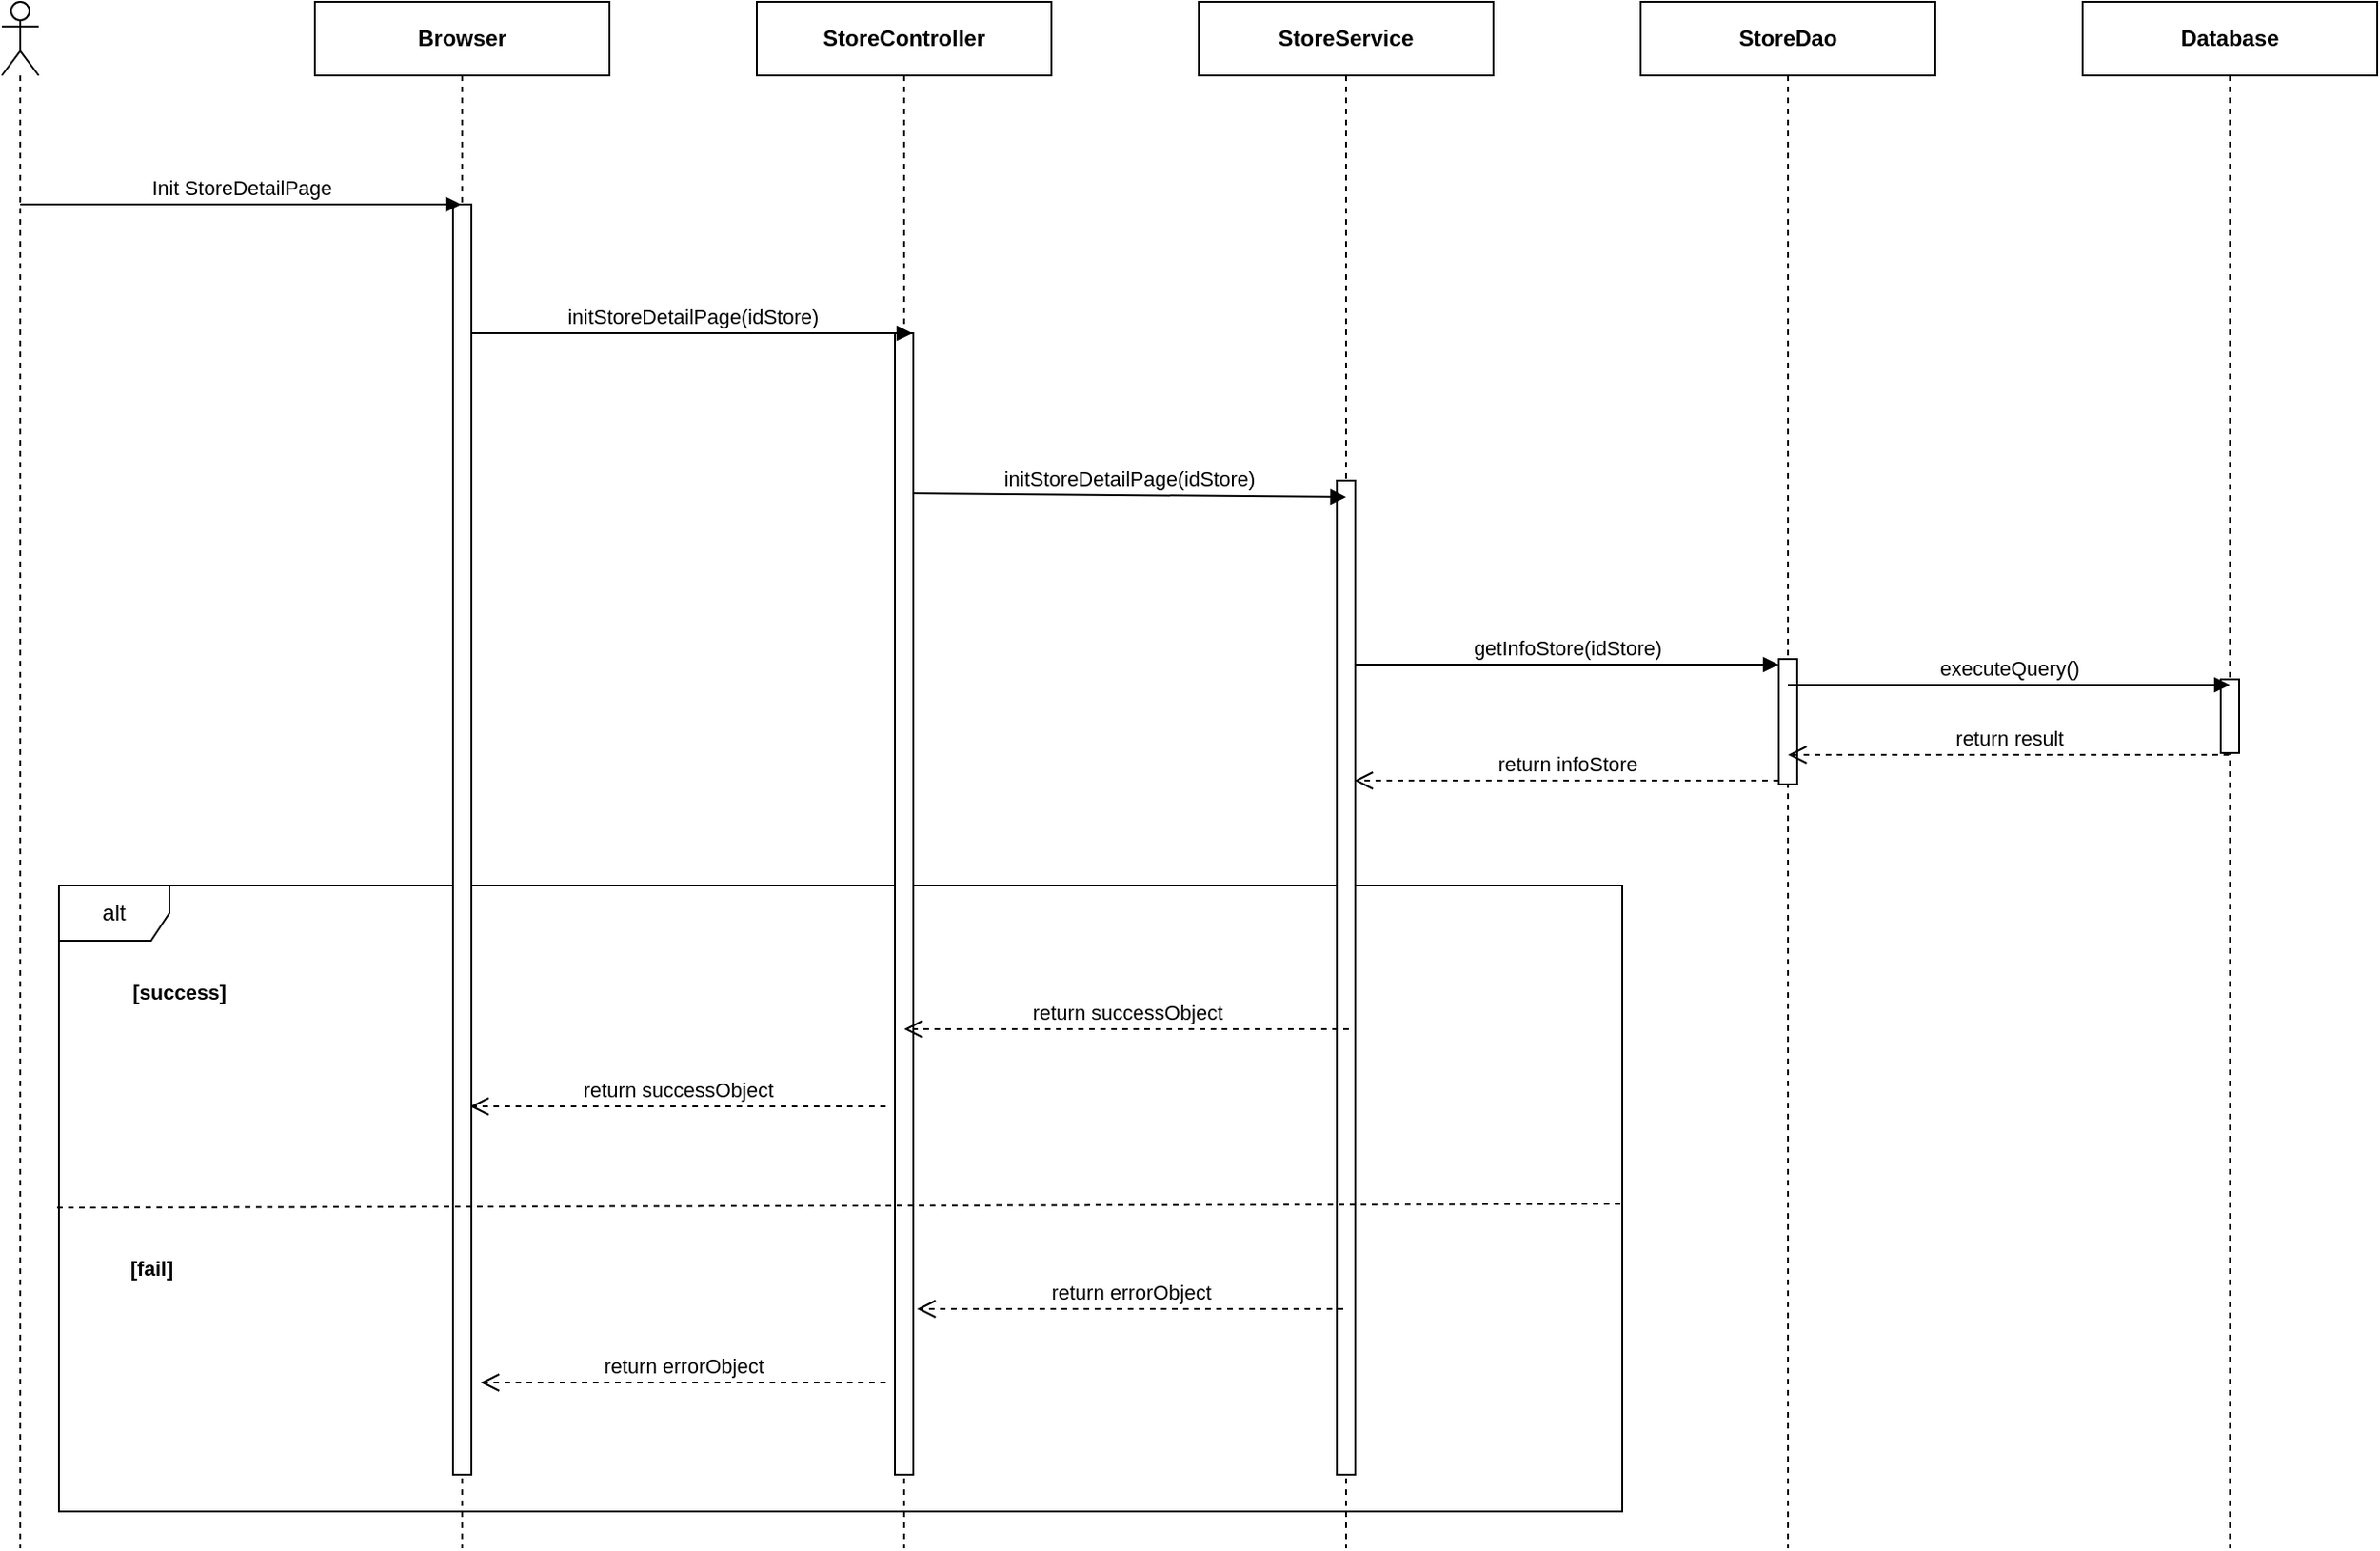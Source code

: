 <mxfile version="14.4.3" type="device" pages="4"><diagram id="pxAPyZuH0A7tJTUks34P" name="Ev01"><mxGraphModel dx="1346" dy="748" grid="1" gridSize="10" guides="1" tooltips="1" connect="1" arrows="1" fold="1" page="1" pageScale="1" pageWidth="850" pageHeight="1100" math="0" shadow="0"><root><mxCell id="0"/><mxCell id="1" parent="0"/><mxCell id="wc6Odhm6PtXpaWEJofkw-1" value="alt" style="shape=umlFrame;whiteSpace=wrap;html=1;" parent="1" vertex="1"><mxGeometry x="341.02" y="560" width="848.98" height="340" as="geometry"/></mxCell><mxCell id="2f_CRd-rj9Xghr50PK_8-1" value="" style="shape=umlLifeline;participant=umlActor;perimeter=lifelinePerimeter;whiteSpace=wrap;html=1;container=1;collapsible=0;recursiveResize=0;verticalAlign=top;spacingTop=36;outlineConnect=0;" parent="1" vertex="1"><mxGeometry x="310" y="80" width="20" height="840" as="geometry"/></mxCell><mxCell id="2f_CRd-rj9Xghr50PK_8-2" value="&lt;b&gt;Browser&lt;/b&gt;" style="shape=umlLifeline;perimeter=lifelinePerimeter;whiteSpace=wrap;html=1;container=1;collapsible=0;recursiveResize=0;outlineConnect=0;" parent="1" vertex="1"><mxGeometry x="480" y="80" width="160" height="840" as="geometry"/></mxCell><mxCell id="2f_CRd-rj9Xghr50PK_8-3" value="" style="html=1;points=[];perimeter=orthogonalPerimeter;" parent="2f_CRd-rj9Xghr50PK_8-2" vertex="1"><mxGeometry x="75" y="110" width="10" height="690" as="geometry"/></mxCell><mxCell id="2f_CRd-rj9Xghr50PK_8-4" value="&lt;b&gt;StoreDao&lt;/b&gt;" style="shape=umlLifeline;perimeter=lifelinePerimeter;whiteSpace=wrap;html=1;container=1;collapsible=0;recursiveResize=0;outlineConnect=0;" parent="1" vertex="1"><mxGeometry x="1200" y="80" width="160" height="840" as="geometry"/></mxCell><mxCell id="2f_CRd-rj9Xghr50PK_8-5" value="" style="html=1;points=[];perimeter=orthogonalPerimeter;" parent="2f_CRd-rj9Xghr50PK_8-4" vertex="1"><mxGeometry x="75" y="357" width="10" height="68" as="geometry"/></mxCell><mxCell id="2f_CRd-rj9Xghr50PK_8-26" value="getInfoStore(idStore)" style="html=1;verticalAlign=bottom;endArrow=block;entryX=0;entryY=0;" parent="2f_CRd-rj9Xghr50PK_8-4" edge="1"><mxGeometry relative="1" as="geometry"><mxPoint x="-155.5" y="360" as="sourcePoint"/><mxPoint x="75" y="360" as="targetPoint"/></mxGeometry></mxCell><mxCell id="2f_CRd-rj9Xghr50PK_8-27" value="return infoStore" style="html=1;verticalAlign=bottom;endArrow=open;dashed=1;endSize=8;exitX=0;exitY=0.95;" parent="2f_CRd-rj9Xghr50PK_8-4" edge="1"><mxGeometry relative="1" as="geometry"><mxPoint x="-155.5" y="423.0" as="targetPoint"/><mxPoint x="75" y="423" as="sourcePoint"/></mxGeometry></mxCell><mxCell id="2f_CRd-rj9Xghr50PK_8-6" value="&lt;b&gt;Store&lt;/b&gt;&lt;b&gt;Service&lt;/b&gt;" style="shape=umlLifeline;perimeter=lifelinePerimeter;whiteSpace=wrap;html=1;container=1;collapsible=0;recursiveResize=0;outlineConnect=0;" parent="1" vertex="1"><mxGeometry x="960" y="80" width="160" height="840" as="geometry"/></mxCell><mxCell id="2f_CRd-rj9Xghr50PK_8-7" value="" style="html=1;points=[];perimeter=orthogonalPerimeter;" parent="2f_CRd-rj9Xghr50PK_8-6" vertex="1"><mxGeometry x="75" y="260" width="10" height="540" as="geometry"/></mxCell><mxCell id="2f_CRd-rj9Xghr50PK_8-8" value="&lt;b&gt;StoreController&lt;/b&gt;" style="shape=umlLifeline;perimeter=lifelinePerimeter;whiteSpace=wrap;html=1;container=1;collapsible=0;recursiveResize=0;outlineConnect=0;" parent="1" vertex="1"><mxGeometry x="720" y="80" width="160" height="840" as="geometry"/></mxCell><mxCell id="2f_CRd-rj9Xghr50PK_8-9" value="" style="html=1;points=[];perimeter=orthogonalPerimeter;" parent="2f_CRd-rj9Xghr50PK_8-8" vertex="1"><mxGeometry x="75" y="180" width="10" height="620" as="geometry"/></mxCell><mxCell id="2f_CRd-rj9Xghr50PK_8-12" value="Init StoreDetailPage" style="html=1;verticalAlign=bottom;endArrow=block;" parent="1" target="2f_CRd-rj9Xghr50PK_8-2" edge="1"><mxGeometry width="80" relative="1" as="geometry"><mxPoint x="320" y="190" as="sourcePoint"/><mxPoint x="400" y="190" as="targetPoint"/></mxGeometry></mxCell><mxCell id="2f_CRd-rj9Xghr50PK_8-13" value="initStoreDetailPage(idStore)" style="html=1;verticalAlign=bottom;endArrow=block;" parent="1" edge="1"><mxGeometry width="80" relative="1" as="geometry"><mxPoint x="565" y="260.0" as="sourcePoint"/><mxPoint x="804.5" y="260.0" as="targetPoint"/></mxGeometry></mxCell><mxCell id="2f_CRd-rj9Xghr50PK_8-14" value="initStoreDetailPage(idStore)" style="html=1;verticalAlign=bottom;endArrow=block;" parent="1" edge="1"><mxGeometry relative="1" as="geometry"><mxPoint x="805" y="347.0" as="sourcePoint"/><mxPoint x="1040" y="349" as="targetPoint"/></mxGeometry></mxCell><mxCell id="LEzhXwrcYxAL3WLPRNNw-1" value="&lt;b&gt;Database&lt;/b&gt;" style="shape=umlLifeline;perimeter=lifelinePerimeter;whiteSpace=wrap;html=1;container=1;collapsible=0;recursiveResize=0;outlineConnect=0;" parent="1" vertex="1"><mxGeometry x="1440" y="80" width="160" height="840" as="geometry"/></mxCell><mxCell id="LEzhXwrcYxAL3WLPRNNw-2" value="" style="html=1;points=[];perimeter=orthogonalPerimeter;" parent="LEzhXwrcYxAL3WLPRNNw-1" vertex="1"><mxGeometry x="75" y="368" width="10" height="40" as="geometry"/></mxCell><mxCell id="LEzhXwrcYxAL3WLPRNNw-3" value="executeQuery()" style="html=1;verticalAlign=bottom;endArrow=block;" parent="1" edge="1"><mxGeometry relative="1" as="geometry"><mxPoint x="1280" y="451" as="sourcePoint"/><mxPoint x="1520" y="451" as="targetPoint"/></mxGeometry></mxCell><mxCell id="LEzhXwrcYxAL3WLPRNNw-4" value="return result" style="html=1;verticalAlign=bottom;endArrow=open;dashed=1;endSize=8;" parent="1" edge="1"><mxGeometry relative="1" as="geometry"><mxPoint x="1280" y="489" as="targetPoint"/><mxPoint x="1519.5" y="489" as="sourcePoint"/></mxGeometry></mxCell><mxCell id="wc6Odhm6PtXpaWEJofkw-2" value="&lt;span style=&quot;font-size: 11px ; background-color: rgb(255 , 255 , 255)&quot;&gt;&lt;b&gt;[success]&lt;/b&gt;&lt;/span&gt;" style="text;html=1;align=center;verticalAlign=middle;resizable=0;points=[];autosize=1;" parent="1" vertex="1"><mxGeometry x="371.02" y="608" width="70" height="20" as="geometry"/></mxCell><mxCell id="wc6Odhm6PtXpaWEJofkw-3" value="&lt;span style=&quot;font-size: 11px ; background-color: rgb(255 , 255 , 255)&quot;&gt;&lt;b&gt;[fail]&lt;/b&gt;&lt;/span&gt;" style="text;html=1;align=center;verticalAlign=middle;resizable=0;points=[];autosize=1;" parent="1" vertex="1"><mxGeometry x="371.02" y="758" width="40" height="20" as="geometry"/></mxCell><mxCell id="wc6Odhm6PtXpaWEJofkw-4" value="return errorObject" style="html=1;verticalAlign=bottom;endArrow=open;dashed=1;endSize=8;" parent="1" edge="1"><mxGeometry relative="1" as="geometry"><mxPoint x="570" y="830" as="targetPoint"/><mxPoint x="790" y="830" as="sourcePoint"/></mxGeometry></mxCell><mxCell id="wc6Odhm6PtXpaWEJofkw-5" value="return successObject" style="html=1;verticalAlign=bottom;endArrow=open;dashed=1;endSize=8;" parent="1" edge="1"><mxGeometry relative="1" as="geometry"><mxPoint x="564.25" y="680.0" as="targetPoint"/><mxPoint x="790" y="680" as="sourcePoint"/></mxGeometry></mxCell><mxCell id="wc6Odhm6PtXpaWEJofkw-6" value="return successObject" style="html=1;verticalAlign=bottom;endArrow=open;dashed=1;endSize=8;" parent="1" edge="1"><mxGeometry relative="1" as="geometry"><mxPoint x="800" y="638.0" as="targetPoint"/><mxPoint x="1041.5" y="638.0" as="sourcePoint"/></mxGeometry></mxCell><mxCell id="wc6Odhm6PtXpaWEJofkw-7" value="return errorObject" style="html=1;verticalAlign=bottom;endArrow=open;dashed=1;endSize=8;" parent="1" edge="1"><mxGeometry relative="1" as="geometry"><mxPoint x="807" y="790" as="targetPoint"/><mxPoint x="1038.5" y="790.0" as="sourcePoint"/></mxGeometry></mxCell><mxCell id="wc6Odhm6PtXpaWEJofkw-8" value="" style="endArrow=none;dashed=1;html=1;exitX=-0.001;exitY=0.303;exitDx=0;exitDy=0;exitPerimeter=0;" parent="1" edge="1"><mxGeometry width="50" height="50" relative="1" as="geometry"><mxPoint x="340" y="735.02" as="sourcePoint"/><mxPoint x="1190" y="733" as="targetPoint"/></mxGeometry></mxCell></root></mxGraphModel></diagram><diagram id="235r8u7hTp9czG19Vj2T" name="Ev04"><mxGraphModel dx="1346" dy="748" grid="1" gridSize="10" guides="1" tooltips="1" connect="1" arrows="1" fold="1" page="1" pageScale="1" pageWidth="850" pageHeight="1100" math="0" shadow="0"><root><mxCell id="jZ84Xnv2xqRGQmszmiLB-0"/><mxCell id="jZ84Xnv2xqRGQmszmiLB-1" parent="jZ84Xnv2xqRGQmszmiLB-0"/><mxCell id="jLMNQindmZGo-jj_qUBV-0" value="&lt;b&gt;Database&lt;/b&gt;" style="shape=umlLifeline;perimeter=lifelinePerimeter;whiteSpace=wrap;html=1;container=1;collapsible=0;recursiveResize=0;outlineConnect=0;" parent="jZ84Xnv2xqRGQmszmiLB-1" vertex="1"><mxGeometry x="1440" y="80" width="160" height="1020" as="geometry"/></mxCell><mxCell id="jLMNQindmZGo-jj_qUBV-1" value="" style="html=1;points=[];perimeter=orthogonalPerimeter;" parent="jLMNQindmZGo-jj_qUBV-0" vertex="1"><mxGeometry x="75" y="354" width="10" height="40" as="geometry"/></mxCell><mxCell id="Y7xrWb5esNWNXW7LPQIA-0" value="" style="shape=umlLifeline;participant=umlActor;perimeter=lifelinePerimeter;whiteSpace=wrap;html=1;container=1;collapsible=0;recursiveResize=0;verticalAlign=top;spacingTop=36;outlineConnect=0;" parent="jZ84Xnv2xqRGQmszmiLB-1" vertex="1"><mxGeometry x="310" y="80" width="20" height="1020" as="geometry"/></mxCell><mxCell id="Y7xrWb5esNWNXW7LPQIA-1" value="&lt;b&gt;Browser&lt;/b&gt;" style="shape=umlLifeline;perimeter=lifelinePerimeter;whiteSpace=wrap;html=1;container=1;collapsible=0;recursiveResize=0;outlineConnect=0;" parent="jZ84Xnv2xqRGQmszmiLB-1" vertex="1"><mxGeometry x="480" y="80" width="160" height="1020" as="geometry"/></mxCell><mxCell id="Y7xrWb5esNWNXW7LPQIA-2" value="" style="html=1;points=[];perimeter=orthogonalPerimeter;" parent="Y7xrWb5esNWNXW7LPQIA-1" vertex="1"><mxGeometry x="75" y="110" width="10" height="650" as="geometry"/></mxCell><mxCell id="Y7xrWb5esNWNXW7LPQIA-3" value="&lt;b&gt;:StoreDao&lt;/b&gt;" style="shape=umlLifeline;perimeter=lifelinePerimeter;whiteSpace=wrap;html=1;container=1;collapsible=0;recursiveResize=0;outlineConnect=0;" parent="jZ84Xnv2xqRGQmszmiLB-1" vertex="1"><mxGeometry x="1200" y="80" width="160" height="1020" as="geometry"/></mxCell><mxCell id="Y7xrWb5esNWNXW7LPQIA-4" value="&lt;b&gt;StoreService&lt;/b&gt;" style="shape=umlLifeline;perimeter=lifelinePerimeter;whiteSpace=wrap;html=1;container=1;collapsible=0;recursiveResize=0;outlineConnect=0;" parent="jZ84Xnv2xqRGQmszmiLB-1" vertex="1"><mxGeometry x="960" y="80" width="160" height="1020" as="geometry"/></mxCell><mxCell id="Y7xrWb5esNWNXW7LPQIA-5" value="" style="html=1;points=[];perimeter=orthogonalPerimeter;" parent="Y7xrWb5esNWNXW7LPQIA-4" vertex="1"><mxGeometry x="75" y="220" width="10" height="540" as="geometry"/></mxCell><mxCell id="Y7xrWb5esNWNXW7LPQIA-6" value="&lt;b&gt;StoreController&lt;/b&gt;" style="shape=umlLifeline;perimeter=lifelinePerimeter;whiteSpace=wrap;html=1;container=1;collapsible=0;recursiveResize=0;outlineConnect=0;" parent="jZ84Xnv2xqRGQmszmiLB-1" vertex="1"><mxGeometry x="720" y="80" width="160" height="1020" as="geometry"/></mxCell><mxCell id="Y7xrWb5esNWNXW7LPQIA-7" value="" style="html=1;points=[];perimeter=orthogonalPerimeter;" parent="Y7xrWb5esNWNXW7LPQIA-6" vertex="1"><mxGeometry x="75" y="170" width="10" height="590" as="geometry"/></mxCell><mxCell id="Y7xrWb5esNWNXW7LPQIA-8" value="Click Delete Button" style="html=1;verticalAlign=bottom;endArrow=block;" parent="jZ84Xnv2xqRGQmszmiLB-1" target="Y7xrWb5esNWNXW7LPQIA-1" edge="1"><mxGeometry width="80" relative="1" as="geometry"><mxPoint x="320" y="190" as="sourcePoint"/><mxPoint x="400" y="190" as="targetPoint"/></mxGeometry></mxCell><mxCell id="Y7xrWb5esNWNXW7LPQIA-9" value="deleteStore(idStore)" style="html=1;verticalAlign=bottom;endArrow=block;" parent="jZ84Xnv2xqRGQmszmiLB-1" edge="1"><mxGeometry width="80" relative="1" as="geometry"><mxPoint x="560" y="253" as="sourcePoint"/><mxPoint x="799.5" y="253" as="targetPoint"/></mxGeometry></mxCell><mxCell id="Y7xrWb5esNWNXW7LPQIA-10" value="checkBusinessDeleteStore(idStore)" style="html=1;verticalAlign=bottom;endArrow=block;" parent="jZ84Xnv2xqRGQmszmiLB-1" edge="1"><mxGeometry relative="1" as="geometry"><mxPoint x="805" y="300.0" as="sourcePoint"/><mxPoint x="1040" y="302" as="targetPoint"/></mxGeometry></mxCell><mxCell id="Y7xrWb5esNWNXW7LPQIA-19" value="" style="html=1;points=[];perimeter=orthogonalPerimeter;" parent="jZ84Xnv2xqRGQmszmiLB-1" vertex="1"><mxGeometry x="1040" y="330" width="10" height="40" as="geometry"/></mxCell><mxCell id="Y7xrWb5esNWNXW7LPQIA-20" value="&lt;span style=&quot;text-align: center&quot;&gt;checkBusinessDeleteStore(idStore)&lt;/span&gt;" style="edgeStyle=orthogonalEdgeStyle;html=1;align=left;spacingLeft=2;endArrow=block;rounded=0;entryX=1;entryY=0;" parent="jZ84Xnv2xqRGQmszmiLB-1" edge="1"><mxGeometry relative="1" as="geometry"><mxPoint x="1045" y="316.0" as="sourcePoint"/><Array as="points"><mxPoint x="1070" y="316"/></Array><mxPoint x="1050" y="336" as="targetPoint"/></mxGeometry></mxCell><mxCell id="Y7xrWb5esNWNXW7LPQIA-22" value="" style="html=1;points=[];perimeter=orthogonalPerimeter;" parent="jZ84Xnv2xqRGQmszmiLB-1" vertex="1"><mxGeometry x="1275" y="418" width="10" height="80" as="geometry"/></mxCell><mxCell id="Y7xrWb5esNWNXW7LPQIA-23" value="deleteStore(idStore)" style="html=1;verticalAlign=bottom;endArrow=block;entryX=0;entryY=0;" parent="jZ84Xnv2xqRGQmszmiLB-1" target="Y7xrWb5esNWNXW7LPQIA-22" edge="1"><mxGeometry relative="1" as="geometry"><mxPoint x="1039.324" y="418" as="sourcePoint"/></mxGeometry></mxCell><mxCell id="Y7xrWb5esNWNXW7LPQIA-24" value="return result" style="html=1;verticalAlign=bottom;endArrow=open;dashed=1;endSize=8;exitX=0;exitY=0.95;" parent="jZ84Xnv2xqRGQmszmiLB-1" source="Y7xrWb5esNWNXW7LPQIA-22" edge="1"><mxGeometry relative="1" as="geometry"><mxPoint x="1039.324" y="494.0" as="targetPoint"/></mxGeometry></mxCell><mxCell id="jLMNQindmZGo-jj_qUBV-2" value="executeQuery()" style="html=1;verticalAlign=bottom;endArrow=block;" parent="jZ84Xnv2xqRGQmszmiLB-1" edge="1"><mxGeometry relative="1" as="geometry"><mxPoint x="1280" y="437" as="sourcePoint"/><mxPoint x="1520" y="437" as="targetPoint"/></mxGeometry></mxCell><mxCell id="jLMNQindmZGo-jj_qUBV-3" value="return result" style="html=1;verticalAlign=bottom;endArrow=open;dashed=1;endSize=8;" parent="jZ84Xnv2xqRGQmszmiLB-1" edge="1"><mxGeometry relative="1" as="geometry"><mxPoint x="1280" y="475" as="targetPoint"/><mxPoint x="1519.5" y="475" as="sourcePoint"/></mxGeometry></mxCell><mxCell id="jO-ZckypfGvh_KdEZLsj-0" value="alt" style="shape=umlFrame;whiteSpace=wrap;html=1;" parent="jZ84Xnv2xqRGQmszmiLB-1" vertex="1"><mxGeometry x="341.02" y="540" width="848.98" height="340" as="geometry"/></mxCell><mxCell id="jO-ZckypfGvh_KdEZLsj-1" value="&lt;span style=&quot;font-size: 11px ; background-color: rgb(255 , 255 , 255)&quot;&gt;&lt;b&gt;[success]&lt;/b&gt;&lt;/span&gt;" style="text;html=1;align=center;verticalAlign=middle;resizable=0;points=[];autosize=1;" parent="jZ84Xnv2xqRGQmszmiLB-1" vertex="1"><mxGeometry x="371.02" y="588" width="70" height="20" as="geometry"/></mxCell><mxCell id="jO-ZckypfGvh_KdEZLsj-2" value="&lt;span style=&quot;font-size: 11px ; background-color: rgb(255 , 255 , 255)&quot;&gt;&lt;b&gt;[fail]&lt;/b&gt;&lt;/span&gt;" style="text;html=1;align=center;verticalAlign=middle;resizable=0;points=[];autosize=1;" parent="jZ84Xnv2xqRGQmszmiLB-1" vertex="1"><mxGeometry x="371.02" y="738" width="40" height="20" as="geometry"/></mxCell><mxCell id="jO-ZckypfGvh_KdEZLsj-3" value="return errorObject" style="html=1;verticalAlign=bottom;endArrow=open;dashed=1;endSize=8;" parent="jZ84Xnv2xqRGQmszmiLB-1" edge="1"><mxGeometry relative="1" as="geometry"><mxPoint x="570" y="810" as="targetPoint"/><mxPoint x="790" y="810" as="sourcePoint"/></mxGeometry></mxCell><mxCell id="jO-ZckypfGvh_KdEZLsj-4" value="return successObject" style="html=1;verticalAlign=bottom;endArrow=open;dashed=1;endSize=8;" parent="jZ84Xnv2xqRGQmszmiLB-1" edge="1"><mxGeometry relative="1" as="geometry"><mxPoint x="564.25" y="660.0" as="targetPoint"/><mxPoint x="790" y="660" as="sourcePoint"/></mxGeometry></mxCell><mxCell id="jO-ZckypfGvh_KdEZLsj-5" value="return successObject" style="html=1;verticalAlign=bottom;endArrow=open;dashed=1;endSize=8;" parent="jZ84Xnv2xqRGQmszmiLB-1" edge="1"><mxGeometry relative="1" as="geometry"><mxPoint x="798.5" y="618.0" as="targetPoint"/><mxPoint x="1040" y="618.0" as="sourcePoint"/></mxGeometry></mxCell><mxCell id="jO-ZckypfGvh_KdEZLsj-6" value="return errorObject" style="html=1;verticalAlign=bottom;endArrow=open;dashed=1;endSize=8;" parent="jZ84Xnv2xqRGQmszmiLB-1" edge="1"><mxGeometry relative="1" as="geometry"><mxPoint x="807" y="770" as="targetPoint"/><mxPoint x="1038.5" y="770.0" as="sourcePoint"/></mxGeometry></mxCell><mxCell id="jO-ZckypfGvh_KdEZLsj-7" value="" style="endArrow=none;dashed=1;html=1;exitX=-0.001;exitY=0.303;exitDx=0;exitDy=0;exitPerimeter=0;" parent="jZ84Xnv2xqRGQmszmiLB-1" edge="1"><mxGeometry width="50" height="50" relative="1" as="geometry"><mxPoint x="340" y="715.02" as="sourcePoint"/><mxPoint x="1190" y="713" as="targetPoint"/></mxGeometry></mxCell></root></mxGraphModel></diagram><diagram id="ecZNYJ1fkIpV3w188h0Z" name="Ev05"><mxGraphModel dx="1346" dy="748" grid="1" gridSize="10" guides="1" tooltips="1" connect="1" arrows="1" fold="1" page="1" pageScale="1" pageWidth="850" pageHeight="1100" math="0" shadow="0"><root><mxCell id="iIvxzJ9y7W-8Mo1v1d3s-0"/><mxCell id="iIvxzJ9y7W-8Mo1v1d3s-1" parent="iIvxzJ9y7W-8Mo1v1d3s-0"/><mxCell id="p2XWPqBLLeQHmyPYrTs_-0" value="" style="html=1;points=[];perimeter=orthogonalPerimeter;" parent="iIvxzJ9y7W-8Mo1v1d3s-1" vertex="1"><mxGeometry x="1515" y="508" width="10" height="40" as="geometry"/></mxCell><mxCell id="madAXkABoSVUAM-jcw7x-63" value="" style="shape=umlLifeline;participant=umlActor;perimeter=lifelinePerimeter;whiteSpace=wrap;html=1;container=1;collapsible=0;recursiveResize=0;verticalAlign=top;spacingTop=36;outlineConnect=0;" parent="iIvxzJ9y7W-8Mo1v1d3s-1" vertex="1"><mxGeometry x="310" y="80" width="20" height="1020" as="geometry"/></mxCell><mxCell id="madAXkABoSVUAM-jcw7x-64" value="&lt;b&gt;Browser&lt;/b&gt;" style="shape=umlLifeline;perimeter=lifelinePerimeter;whiteSpace=wrap;html=1;container=1;collapsible=0;recursiveResize=0;outlineConnect=0;" parent="iIvxzJ9y7W-8Mo1v1d3s-1" vertex="1"><mxGeometry x="480" y="80" width="160" height="1020" as="geometry"/></mxCell><mxCell id="madAXkABoSVUAM-jcw7x-65" value="" style="html=1;points=[];perimeter=orthogonalPerimeter;" parent="madAXkABoSVUAM-jcw7x-64" vertex="1"><mxGeometry x="75" y="110" width="10" height="720" as="geometry"/></mxCell><mxCell id="madAXkABoSVUAM-jcw7x-66" value="&lt;b&gt;ShelfDao&lt;/b&gt;" style="shape=umlLifeline;perimeter=lifelinePerimeter;whiteSpace=wrap;html=1;container=1;collapsible=0;recursiveResize=0;outlineConnect=0;" parent="iIvxzJ9y7W-8Mo1v1d3s-1" vertex="1"><mxGeometry x="1200.68" y="80" width="160" height="1030" as="geometry"/></mxCell><mxCell id="madAXkABoSVUAM-jcw7x-67" value="&lt;b&gt;StoreService&lt;/b&gt;" style="shape=umlLifeline;perimeter=lifelinePerimeter;whiteSpace=wrap;html=1;container=1;collapsible=0;recursiveResize=0;outlineConnect=0;" parent="iIvxzJ9y7W-8Mo1v1d3s-1" vertex="1"><mxGeometry x="958.5" y="80" width="161.5" height="1020" as="geometry"/></mxCell><mxCell id="madAXkABoSVUAM-jcw7x-68" value="" style="html=1;points=[];perimeter=orthogonalPerimeter;" parent="madAXkABoSVUAM-jcw7x-67" vertex="1"><mxGeometry x="75" y="270" width="10" height="560" as="geometry"/></mxCell><mxCell id="madAXkABoSVUAM-jcw7x-70" value="&lt;b&gt;StoreController&lt;/b&gt;" style="shape=umlLifeline;perimeter=lifelinePerimeter;whiteSpace=wrap;html=1;container=1;collapsible=0;recursiveResize=0;outlineConnect=0;" parent="iIvxzJ9y7W-8Mo1v1d3s-1" vertex="1"><mxGeometry x="720" y="80" width="160" height="1020" as="geometry"/></mxCell><mxCell id="madAXkABoSVUAM-jcw7x-71" value="" style="html=1;points=[];perimeter=orthogonalPerimeter;" parent="madAXkABoSVUAM-jcw7x-70" vertex="1"><mxGeometry x="75" y="195" width="10" height="635" as="geometry"/></mxCell><mxCell id="madAXkABoSVUAM-jcw7x-72" value="Click Button Add Shelf" style="html=1;verticalAlign=bottom;endArrow=block;" parent="iIvxzJ9y7W-8Mo1v1d3s-1" target="madAXkABoSVUAM-jcw7x-64" edge="1"><mxGeometry width="80" relative="1" as="geometry"><mxPoint x="320" y="190" as="sourcePoint"/><mxPoint x="400" y="190" as="targetPoint"/></mxGeometry></mxCell><mxCell id="madAXkABoSVUAM-jcw7x-73" value="addShelf(idStore,idShelf)" style="html=1;verticalAlign=bottom;endArrow=block;" parent="iIvxzJ9y7W-8Mo1v1d3s-1" edge="1"><mxGeometry width="80" relative="1" as="geometry"><mxPoint x="560" y="278" as="sourcePoint"/><mxPoint x="799.5" y="278" as="targetPoint"/></mxGeometry></mxCell><mxCell id="madAXkABoSVUAM-jcw7x-81" value="checkBusinessAddShelf(idStore,idShelf)" style="html=1;verticalAlign=bottom;endArrow=block;" parent="iIvxzJ9y7W-8Mo1v1d3s-1" edge="1"><mxGeometry relative="1" as="geometry"><mxPoint x="805" y="351.0" as="sourcePoint"/><mxPoint x="1040" y="353" as="targetPoint"/></mxGeometry></mxCell><mxCell id="madAXkABoSVUAM-jcw7x-90" value="" style="html=1;points=[];perimeter=orthogonalPerimeter;" parent="iIvxzJ9y7W-8Mo1v1d3s-1" vertex="1"><mxGeometry x="1040" y="390" width="10" height="40" as="geometry"/></mxCell><mxCell id="madAXkABoSVUAM-jcw7x-91" value="&lt;span style=&quot;text-align: center&quot;&gt;checkBusinessAddShelf(i&lt;/span&gt;&lt;span style=&quot;text-align: center&quot;&gt;dStore,i&lt;/span&gt;&lt;span style=&quot;text-align: center&quot;&gt;dShelf)&lt;/span&gt;" style="edgeStyle=orthogonalEdgeStyle;html=1;align=left;spacingLeft=2;endArrow=block;rounded=0;entryX=1;entryY=0;" parent="iIvxzJ9y7W-8Mo1v1d3s-1" target="madAXkABoSVUAM-jcw7x-90" edge="1"><mxGeometry relative="1" as="geometry"><mxPoint x="1045" y="370.0" as="sourcePoint"/><Array as="points"><mxPoint x="1070" y="370"/></Array></mxGeometry></mxCell><mxCell id="madAXkABoSVUAM-jcw7x-96" value="" style="html=1;points=[];perimeter=orthogonalPerimeter;" parent="iIvxzJ9y7W-8Mo1v1d3s-1" vertex="1"><mxGeometry x="1275.68" y="490" width="10" height="80" as="geometry"/></mxCell><mxCell id="madAXkABoSVUAM-jcw7x-97" value="addShelf(idStore,idShelf)" style="html=1;verticalAlign=bottom;endArrow=block;entryX=0;entryY=0;" parent="iIvxzJ9y7W-8Mo1v1d3s-1" target="madAXkABoSVUAM-jcw7x-96" edge="1"><mxGeometry relative="1" as="geometry"><mxPoint x="1040.004" y="490" as="sourcePoint"/></mxGeometry></mxCell><mxCell id="madAXkABoSVUAM-jcw7x-98" value="return result" style="html=1;verticalAlign=bottom;endArrow=open;dashed=1;endSize=8;exitX=0;exitY=0.95;" parent="iIvxzJ9y7W-8Mo1v1d3s-1" source="madAXkABoSVUAM-jcw7x-96" edge="1"><mxGeometry relative="1" as="geometry"><mxPoint x="1040.004" y="566" as="targetPoint"/></mxGeometry></mxCell><mxCell id="mmZgT8wx2MkryQPZrWLh-0" value="&lt;b&gt;Database&lt;/b&gt;" style="shape=umlLifeline;perimeter=lifelinePerimeter;whiteSpace=wrap;html=1;container=1;collapsible=0;recursiveResize=0;outlineConnect=0;" parent="iIvxzJ9y7W-8Mo1v1d3s-1" vertex="1"><mxGeometry x="1440" y="80" width="160" height="1230" as="geometry"/></mxCell><mxCell id="mmZgT8wx2MkryQPZrWLh-1" value="" style="html=1;points=[];perimeter=orthogonalPerimeter;" parent="mmZgT8wx2MkryQPZrWLh-0" vertex="1"><mxGeometry x="75" y="428" width="10" height="40" as="geometry"/></mxCell><mxCell id="mmZgT8wx2MkryQPZrWLh-2" value="executeQuery()" style="html=1;verticalAlign=bottom;endArrow=block;" parent="iIvxzJ9y7W-8Mo1v1d3s-1" edge="1"><mxGeometry relative="1" as="geometry"><mxPoint x="1280" y="508" as="sourcePoint"/><mxPoint x="1520" y="508" as="targetPoint"/></mxGeometry></mxCell><mxCell id="mmZgT8wx2MkryQPZrWLh-3" value="return result" style="html=1;verticalAlign=bottom;endArrow=open;dashed=1;endSize=8;" parent="iIvxzJ9y7W-8Mo1v1d3s-1" edge="1"><mxGeometry relative="1" as="geometry"><mxPoint x="1280" y="546" as="targetPoint"/><mxPoint x="1519.5" y="546" as="sourcePoint"/></mxGeometry></mxCell><mxCell id="1X8f47DVZJfF2yFE91RO-0" value="alt" style="shape=umlFrame;whiteSpace=wrap;html=1;" parent="iIvxzJ9y7W-8Mo1v1d3s-1" vertex="1"><mxGeometry x="341.02" y="590" width="848.98" height="340" as="geometry"/></mxCell><mxCell id="1X8f47DVZJfF2yFE91RO-1" value="&lt;span style=&quot;font-size: 11px ; background-color: rgb(255 , 255 , 255)&quot;&gt;&lt;b&gt;[success]&lt;/b&gt;&lt;/span&gt;" style="text;html=1;align=center;verticalAlign=middle;resizable=0;points=[];autosize=1;" parent="iIvxzJ9y7W-8Mo1v1d3s-1" vertex="1"><mxGeometry x="371.02" y="638" width="70" height="20" as="geometry"/></mxCell><mxCell id="1X8f47DVZJfF2yFE91RO-2" value="&lt;span style=&quot;font-size: 11px ; background-color: rgb(255 , 255 , 255)&quot;&gt;&lt;b&gt;[fail]&lt;/b&gt;&lt;/span&gt;" style="text;html=1;align=center;verticalAlign=middle;resizable=0;points=[];autosize=1;" parent="iIvxzJ9y7W-8Mo1v1d3s-1" vertex="1"><mxGeometry x="371.02" y="788" width="40" height="20" as="geometry"/></mxCell><mxCell id="1X8f47DVZJfF2yFE91RO-3" value="return errorObject" style="html=1;verticalAlign=bottom;endArrow=open;dashed=1;endSize=8;" parent="iIvxzJ9y7W-8Mo1v1d3s-1" edge="1"><mxGeometry relative="1" as="geometry"><mxPoint x="570" y="860" as="targetPoint"/><mxPoint x="790" y="860" as="sourcePoint"/></mxGeometry></mxCell><mxCell id="1X8f47DVZJfF2yFE91RO-4" value="return successObject" style="html=1;verticalAlign=bottom;endArrow=open;dashed=1;endSize=8;" parent="iIvxzJ9y7W-8Mo1v1d3s-1" edge="1"><mxGeometry relative="1" as="geometry"><mxPoint x="564.25" y="710.0" as="targetPoint"/><mxPoint x="790" y="710" as="sourcePoint"/></mxGeometry></mxCell><mxCell id="1X8f47DVZJfF2yFE91RO-5" value="return successObject" style="html=1;verticalAlign=bottom;endArrow=open;dashed=1;endSize=8;" parent="iIvxzJ9y7W-8Mo1v1d3s-1" edge="1"><mxGeometry relative="1" as="geometry"><mxPoint x="798.5" y="668.0" as="targetPoint"/><mxPoint x="1040" y="668.0" as="sourcePoint"/></mxGeometry></mxCell><mxCell id="1X8f47DVZJfF2yFE91RO-6" value="return errorObject" style="html=1;verticalAlign=bottom;endArrow=open;dashed=1;endSize=8;" parent="iIvxzJ9y7W-8Mo1v1d3s-1" edge="1"><mxGeometry relative="1" as="geometry"><mxPoint x="807" y="820" as="targetPoint"/><mxPoint x="1038.5" y="820.0" as="sourcePoint"/></mxGeometry></mxCell><mxCell id="1X8f47DVZJfF2yFE91RO-7" value="" style="endArrow=none;dashed=1;html=1;exitX=-0.001;exitY=0.303;exitDx=0;exitDy=0;exitPerimeter=0;" parent="iIvxzJ9y7W-8Mo1v1d3s-1" edge="1"><mxGeometry width="50" height="50" relative="1" as="geometry"><mxPoint x="340" y="765.02" as="sourcePoint"/><mxPoint x="1190" y="763" as="targetPoint"/></mxGeometry></mxCell></root></mxGraphModel></diagram><diagram id="ZqnZASr5Llk7W4mTZEbu" name="Ev07"><mxGraphModel dx="1346" dy="748" grid="1" gridSize="10" guides="1" tooltips="1" connect="1" arrows="1" fold="1" page="1" pageScale="1" pageWidth="850" pageHeight="1100" math="0" shadow="0"><root><mxCell id="oWzSDu2PK8Q12m4vCQb4-0"/><mxCell id="oWzSDu2PK8Q12m4vCQb4-1" parent="oWzSDu2PK8Q12m4vCQb4-0"/><mxCell id="O9bVLPWCiao759XoMAtO-0" value="" style="shape=umlLifeline;participant=umlActor;perimeter=lifelinePerimeter;whiteSpace=wrap;html=1;container=1;collapsible=0;recursiveResize=0;verticalAlign=top;spacingTop=36;outlineConnect=0;" parent="oWzSDu2PK8Q12m4vCQb4-1" vertex="1"><mxGeometry x="310" y="80" width="20" height="1020" as="geometry"/></mxCell><mxCell id="O9bVLPWCiao759XoMAtO-1" value="&lt;b&gt;Browser&lt;/b&gt;" style="shape=umlLifeline;perimeter=lifelinePerimeter;whiteSpace=wrap;html=1;container=1;collapsible=0;recursiveResize=0;outlineConnect=0;" parent="oWzSDu2PK8Q12m4vCQb4-1" vertex="1"><mxGeometry x="480" y="80" width="160" height="1020" as="geometry"/></mxCell><mxCell id="O9bVLPWCiao759XoMAtO-2" value="" style="html=1;points=[];perimeter=orthogonalPerimeter;" parent="O9bVLPWCiao759XoMAtO-1" vertex="1"><mxGeometry x="75" y="110" width="10" height="700" as="geometry"/></mxCell><mxCell id="O9bVLPWCiao759XoMAtO-3" value="&lt;b&gt;StoreDao&lt;/b&gt;" style="shape=umlLifeline;perimeter=lifelinePerimeter;whiteSpace=wrap;html=1;container=1;collapsible=0;recursiveResize=0;outlineConnect=0;" parent="oWzSDu2PK8Q12m4vCQb4-1" vertex="1"><mxGeometry x="1200.68" y="80" width="160" height="1020" as="geometry"/></mxCell><mxCell id="O9bVLPWCiao759XoMAtO-4" value="&lt;b&gt;StoreService&lt;/b&gt;" style="shape=umlLifeline;perimeter=lifelinePerimeter;whiteSpace=wrap;html=1;container=1;collapsible=0;recursiveResize=0;outlineConnect=0;" parent="oWzSDu2PK8Q12m4vCQb4-1" vertex="1"><mxGeometry x="958.5" y="80" width="161.5" height="1020" as="geometry"/></mxCell><mxCell id="O9bVLPWCiao759XoMAtO-5" value="" style="html=1;points=[];perimeter=orthogonalPerimeter;" parent="O9bVLPWCiao759XoMAtO-4" vertex="1"><mxGeometry x="75" y="270" width="10" height="540" as="geometry"/></mxCell><mxCell id="O9bVLPWCiao759XoMAtO-6" value="&lt;b&gt;StoreController&lt;/b&gt;" style="shape=umlLifeline;perimeter=lifelinePerimeter;whiteSpace=wrap;html=1;container=1;collapsible=0;recursiveResize=0;outlineConnect=0;" parent="oWzSDu2PK8Q12m4vCQb4-1" vertex="1"><mxGeometry x="720" y="80" width="160" height="1020" as="geometry"/></mxCell><mxCell id="O9bVLPWCiao759XoMAtO-7" value="" style="html=1;points=[];perimeter=orthogonalPerimeter;" parent="O9bVLPWCiao759XoMAtO-6" vertex="1"><mxGeometry x="75" y="195" width="10" height="615" as="geometry"/></mxCell><mxCell id="O9bVLPWCiao759XoMAtO-8" value="Click Button Remove Shelf" style="html=1;verticalAlign=bottom;endArrow=block;" parent="oWzSDu2PK8Q12m4vCQb4-1" target="O9bVLPWCiao759XoMAtO-1" edge="1"><mxGeometry width="80" relative="1" as="geometry"><mxPoint x="320" y="190" as="sourcePoint"/><mxPoint x="400" y="190" as="targetPoint"/></mxGeometry></mxCell><mxCell id="O9bVLPWCiao759XoMAtO-9" value="removeShelf(idStore,idShelfList)" style="html=1;verticalAlign=bottom;endArrow=block;" parent="oWzSDu2PK8Q12m4vCQb4-1" edge="1"><mxGeometry width="80" relative="1" as="geometry"><mxPoint x="560" y="278" as="sourcePoint"/><mxPoint x="799.5" y="278" as="targetPoint"/></mxGeometry></mxCell><mxCell id="O9bVLPWCiao759XoMAtO-10" value="checkBusinessRemoveShelf(idStore,idShelfList)" style="html=1;verticalAlign=bottom;endArrow=block;" parent="oWzSDu2PK8Q12m4vCQb4-1" edge="1"><mxGeometry relative="1" as="geometry"><mxPoint x="805" y="355.0" as="sourcePoint"/><mxPoint x="1040" y="357" as="targetPoint"/></mxGeometry></mxCell><mxCell id="O9bVLPWCiao759XoMAtO-19" value="" style="html=1;points=[];perimeter=orthogonalPerimeter;" parent="oWzSDu2PK8Q12m4vCQb4-1" vertex="1"><mxGeometry x="1040" y="390" width="10" height="40" as="geometry"/></mxCell><mxCell id="O9bVLPWCiao759XoMAtO-20" value="&lt;span style=&quot;text-align: center&quot;&gt;checkBusinessRemoveShelf(idStore,idShelfList)&lt;/span&gt;" style="edgeStyle=orthogonalEdgeStyle;html=1;align=left;spacingLeft=2;endArrow=block;rounded=0;entryX=1;entryY=0;" parent="oWzSDu2PK8Q12m4vCQb4-1" target="O9bVLPWCiao759XoMAtO-19" edge="1"><mxGeometry relative="1" as="geometry"><mxPoint x="1045" y="370.0" as="sourcePoint"/><Array as="points"><mxPoint x="1070" y="370"/></Array></mxGeometry></mxCell><mxCell id="O9bVLPWCiao759XoMAtO-22" value="" style="html=1;points=[];perimeter=orthogonalPerimeter;" parent="oWzSDu2PK8Q12m4vCQb4-1" vertex="1"><mxGeometry x="1275.68" y="484" width="10" height="80" as="geometry"/></mxCell><mxCell id="O9bVLPWCiao759XoMAtO-23" value="removeShelf(idStore,idShelfList)" style="html=1;verticalAlign=bottom;endArrow=block;entryX=0;entryY=0;" parent="oWzSDu2PK8Q12m4vCQb4-1" target="O9bVLPWCiao759XoMAtO-22" edge="1"><mxGeometry relative="1" as="geometry"><mxPoint x="1040.004" y="484" as="sourcePoint"/></mxGeometry></mxCell><mxCell id="O9bVLPWCiao759XoMAtO-24" value="return result" style="html=1;verticalAlign=bottom;endArrow=open;dashed=1;endSize=8;exitX=0;exitY=0.95;" parent="oWzSDu2PK8Q12m4vCQb4-1" source="O9bVLPWCiao759XoMAtO-22" edge="1"><mxGeometry relative="1" as="geometry"><mxPoint x="1040.004" y="560" as="targetPoint"/></mxGeometry></mxCell><mxCell id="v1vJIg6M8gmRu_H9sdo4-0" value="&lt;b&gt;Database&lt;/b&gt;" style="shape=umlLifeline;perimeter=lifelinePerimeter;whiteSpace=wrap;html=1;container=1;collapsible=0;recursiveResize=0;outlineConnect=0;" parent="oWzSDu2PK8Q12m4vCQb4-1" vertex="1"><mxGeometry x="1440" y="80" width="160" height="1020" as="geometry"/></mxCell><mxCell id="v1vJIg6M8gmRu_H9sdo4-1" value="" style="html=1;points=[];perimeter=orthogonalPerimeter;" parent="v1vJIg6M8gmRu_H9sdo4-0" vertex="1"><mxGeometry x="75.68" y="422.79" width="10" height="40" as="geometry"/></mxCell><mxCell id="v1vJIg6M8gmRu_H9sdo4-2" value="executeQuery()" style="html=1;verticalAlign=bottom;endArrow=block;" parent="oWzSDu2PK8Q12m4vCQb4-1" edge="1"><mxGeometry relative="1" as="geometry"><mxPoint x="1280.68" y="505.79" as="sourcePoint"/><mxPoint x="1520.68" y="505.79" as="targetPoint"/></mxGeometry></mxCell><mxCell id="v1vJIg6M8gmRu_H9sdo4-3" value="return result" style="html=1;verticalAlign=bottom;endArrow=open;dashed=1;endSize=8;" parent="oWzSDu2PK8Q12m4vCQb4-1" edge="1"><mxGeometry relative="1" as="geometry"><mxPoint x="1280.68" y="543.79" as="targetPoint"/><mxPoint x="1520.18" y="543.79" as="sourcePoint"/></mxGeometry></mxCell><mxCell id="91TLGqfnLQC5HeNUa9J6-0" value="alt" style="shape=umlFrame;whiteSpace=wrap;html=1;" parent="oWzSDu2PK8Q12m4vCQb4-1" vertex="1"><mxGeometry x="341.02" y="580" width="848.98" height="340" as="geometry"/></mxCell><mxCell id="91TLGqfnLQC5HeNUa9J6-1" value="&lt;span style=&quot;font-size: 11px ; background-color: rgb(255 , 255 , 255)&quot;&gt;&lt;b&gt;[success]&lt;/b&gt;&lt;/span&gt;" style="text;html=1;align=center;verticalAlign=middle;resizable=0;points=[];autosize=1;" parent="oWzSDu2PK8Q12m4vCQb4-1" vertex="1"><mxGeometry x="371.02" y="628" width="70" height="20" as="geometry"/></mxCell><mxCell id="91TLGqfnLQC5HeNUa9J6-2" value="&lt;span style=&quot;font-size: 11px ; background-color: rgb(255 , 255 , 255)&quot;&gt;&lt;b&gt;[fail]&lt;/b&gt;&lt;/span&gt;" style="text;html=1;align=center;verticalAlign=middle;resizable=0;points=[];autosize=1;" parent="oWzSDu2PK8Q12m4vCQb4-1" vertex="1"><mxGeometry x="371.02" y="778" width="40" height="20" as="geometry"/></mxCell><mxCell id="91TLGqfnLQC5HeNUa9J6-3" value="return errorObject" style="html=1;verticalAlign=bottom;endArrow=open;dashed=1;endSize=8;" parent="oWzSDu2PK8Q12m4vCQb4-1" edge="1"><mxGeometry relative="1" as="geometry"><mxPoint x="570" y="850" as="targetPoint"/><mxPoint x="790" y="850" as="sourcePoint"/></mxGeometry></mxCell><mxCell id="91TLGqfnLQC5HeNUa9J6-4" value="return successObject" style="html=1;verticalAlign=bottom;endArrow=open;dashed=1;endSize=8;" parent="oWzSDu2PK8Q12m4vCQb4-1" edge="1"><mxGeometry relative="1" as="geometry"><mxPoint x="564.25" y="700.0" as="targetPoint"/><mxPoint x="790" y="700" as="sourcePoint"/></mxGeometry></mxCell><mxCell id="91TLGqfnLQC5HeNUa9J6-5" value="return successObject" style="html=1;verticalAlign=bottom;endArrow=open;dashed=1;endSize=8;" parent="oWzSDu2PK8Q12m4vCQb4-1" edge="1"><mxGeometry relative="1" as="geometry"><mxPoint x="798.5" y="658.0" as="targetPoint"/><mxPoint x="1040" y="658.0" as="sourcePoint"/></mxGeometry></mxCell><mxCell id="91TLGqfnLQC5HeNUa9J6-6" value="return errorObject" style="html=1;verticalAlign=bottom;endArrow=open;dashed=1;endSize=8;" parent="oWzSDu2PK8Q12m4vCQb4-1" edge="1"><mxGeometry relative="1" as="geometry"><mxPoint x="807" y="810" as="targetPoint"/><mxPoint x="1038.5" y="810.0" as="sourcePoint"/></mxGeometry></mxCell><mxCell id="91TLGqfnLQC5HeNUa9J6-7" value="" style="endArrow=none;dashed=1;html=1;exitX=-0.001;exitY=0.303;exitDx=0;exitDy=0;exitPerimeter=0;" parent="oWzSDu2PK8Q12m4vCQb4-1" edge="1"><mxGeometry width="50" height="50" relative="1" as="geometry"><mxPoint x="340" y="755.02" as="sourcePoint"/><mxPoint x="1190" y="753" as="targetPoint"/></mxGeometry></mxCell></root></mxGraphModel></diagram></mxfile>